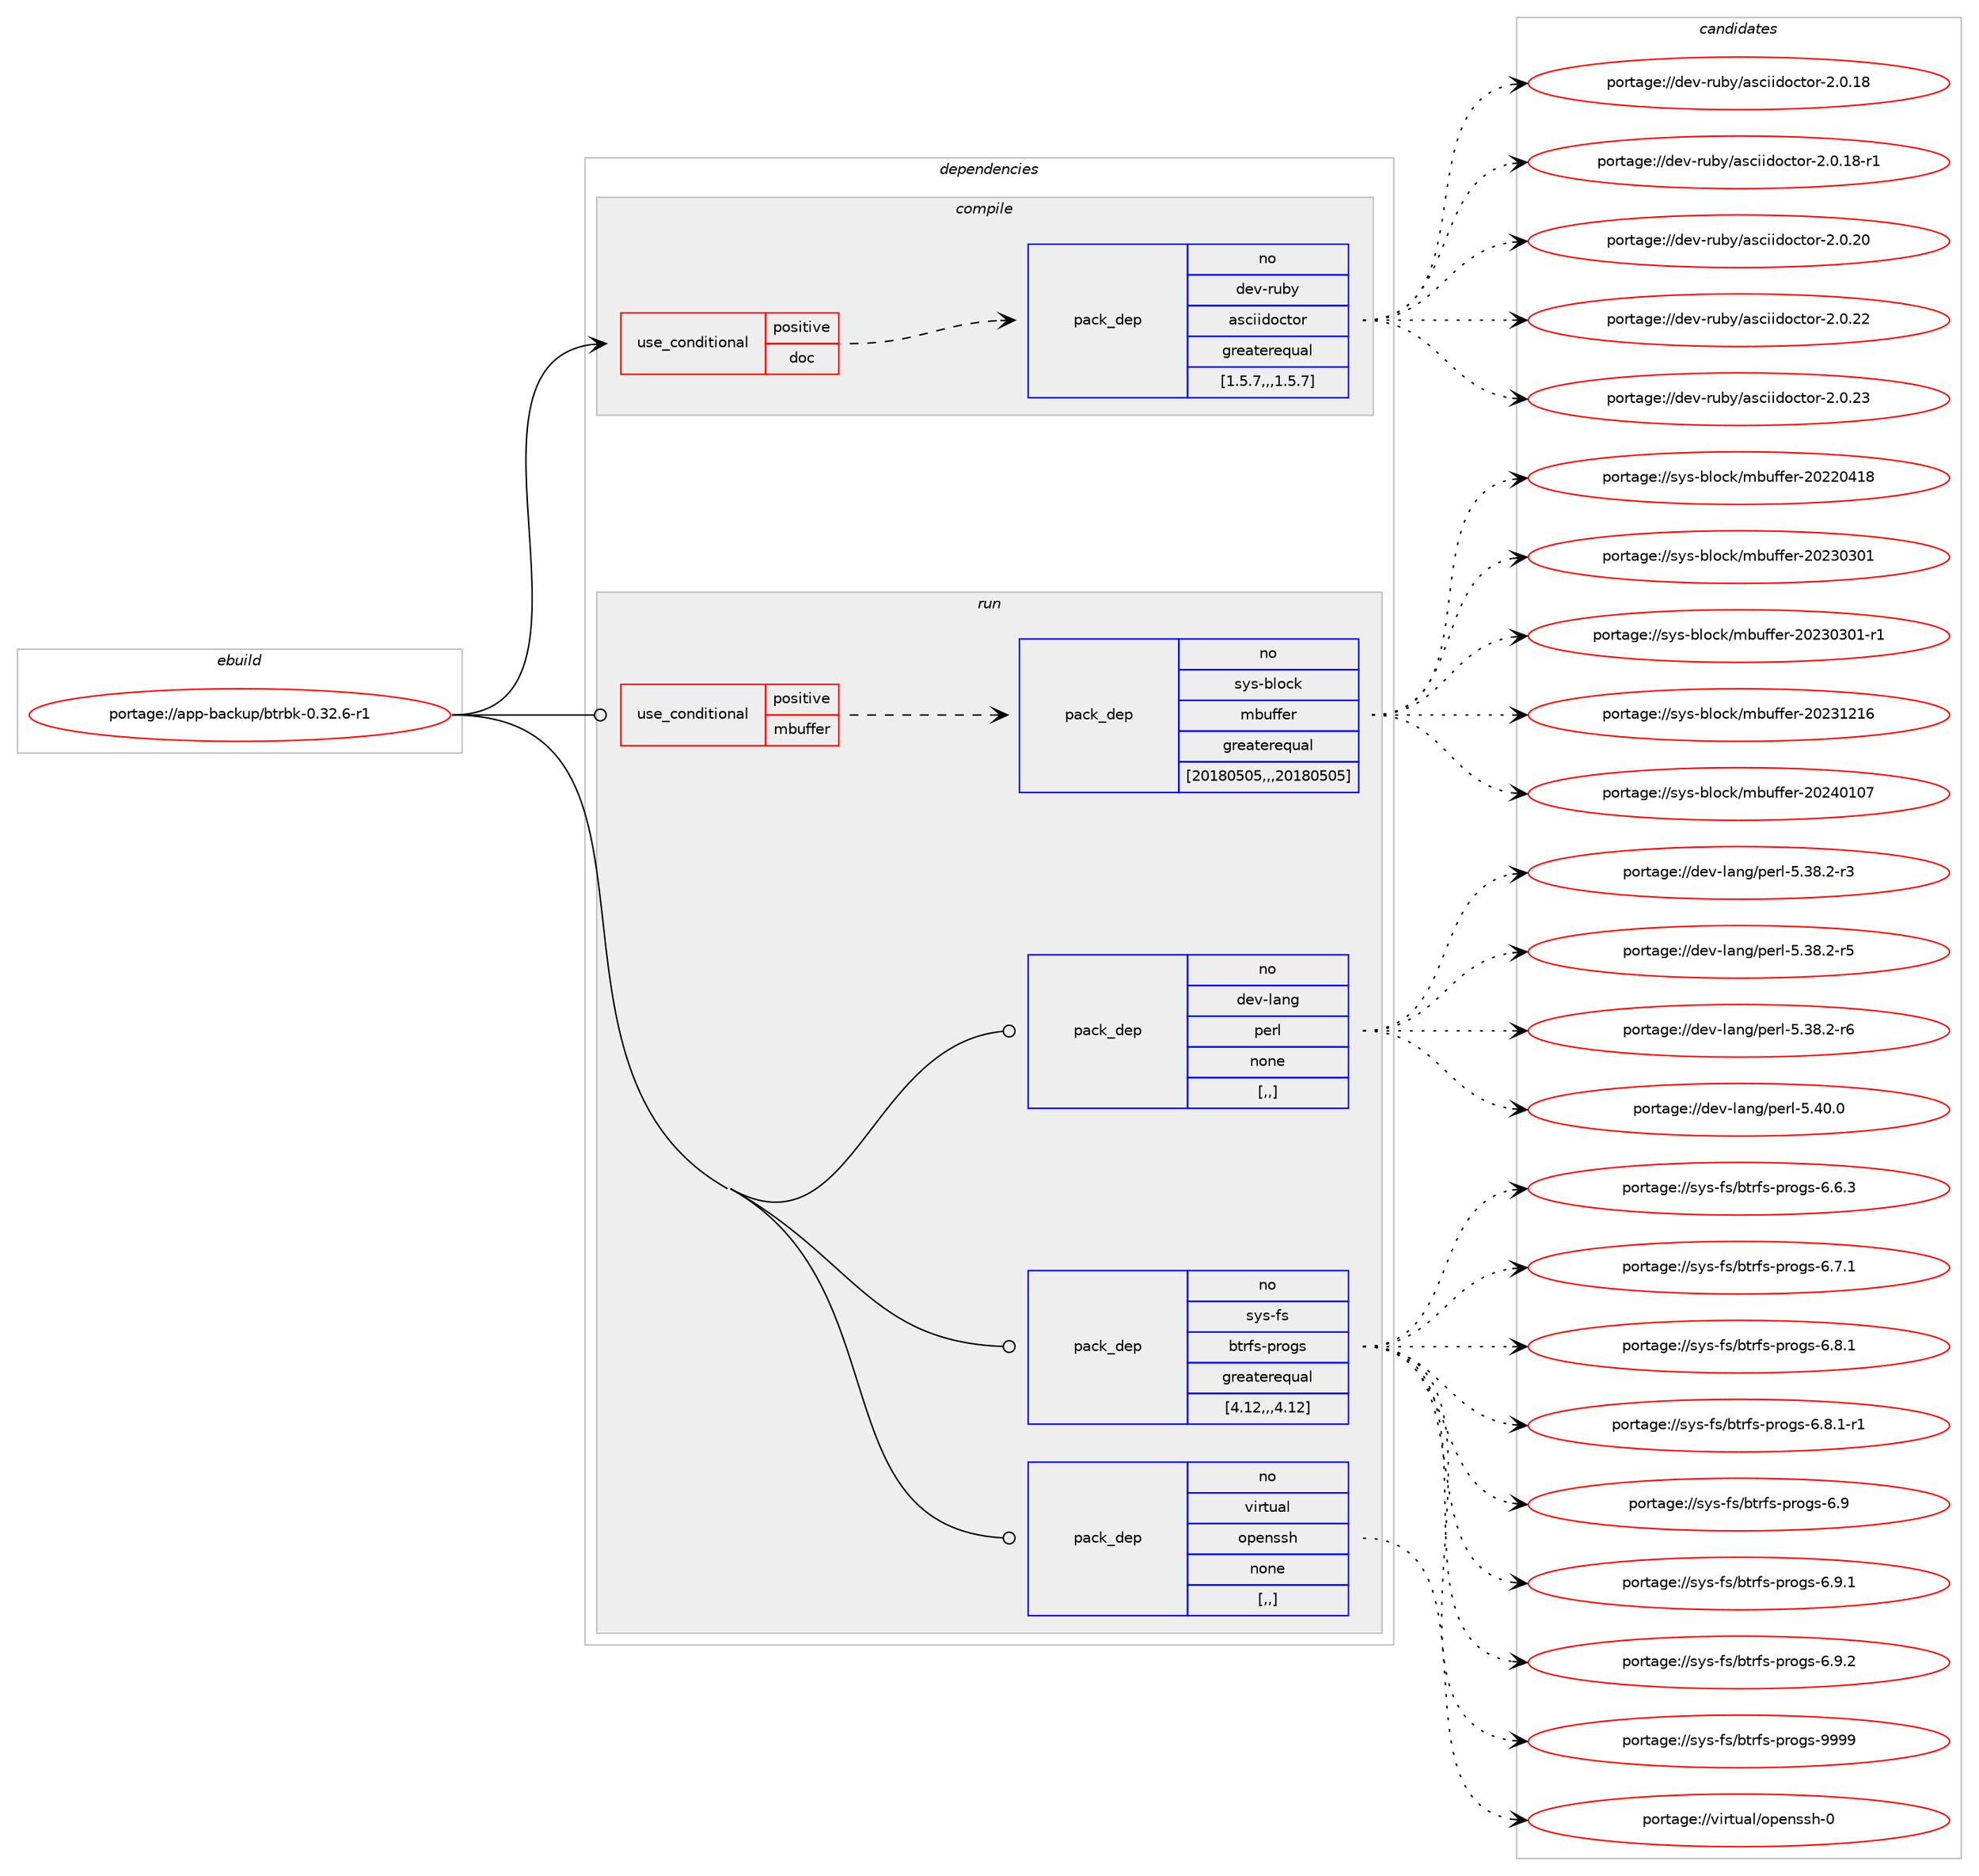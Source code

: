 digraph prolog {

# *************
# Graph options
# *************

newrank=true;
concentrate=true;
compound=true;
graph [rankdir=LR,fontname=Helvetica,fontsize=10,ranksep=1.5];#, ranksep=2.5, nodesep=0.2];
edge  [arrowhead=vee];
node  [fontname=Helvetica,fontsize=10];

# **********
# The ebuild
# **********

subgraph cluster_leftcol {
color=gray;
rank=same;
label=<<i>ebuild</i>>;
id [label="portage://app-backup/btrbk-0.32.6-r1", color=red, width=4, href="../app-backup/btrbk-0.32.6-r1.svg"];
}

# ****************
# The dependencies
# ****************

subgraph cluster_midcol {
color=gray;
label=<<i>dependencies</i>>;
subgraph cluster_compile {
fillcolor="#eeeeee";
style=filled;
label=<<i>compile</i>>;
subgraph cond2522 {
dependency9042 [label=<<TABLE BORDER="0" CELLBORDER="1" CELLSPACING="0" CELLPADDING="4"><TR><TD ROWSPAN="3" CELLPADDING="10">use_conditional</TD></TR><TR><TD>positive</TD></TR><TR><TD>doc</TD></TR></TABLE>>, shape=none, color=red];
subgraph pack6475 {
dependency9043 [label=<<TABLE BORDER="0" CELLBORDER="1" CELLSPACING="0" CELLPADDING="4" WIDTH="220"><TR><TD ROWSPAN="6" CELLPADDING="30">pack_dep</TD></TR><TR><TD WIDTH="110">no</TD></TR><TR><TD>dev-ruby</TD></TR><TR><TD>asciidoctor</TD></TR><TR><TD>greaterequal</TD></TR><TR><TD>[1.5.7,,,1.5.7]</TD></TR></TABLE>>, shape=none, color=blue];
}
dependency9042:e -> dependency9043:w [weight=20,style="dashed",arrowhead="vee"];
}
id:e -> dependency9042:w [weight=20,style="solid",arrowhead="vee"];
}
subgraph cluster_compileandrun {
fillcolor="#eeeeee";
style=filled;
label=<<i>compile and run</i>>;
}
subgraph cluster_run {
fillcolor="#eeeeee";
style=filled;
label=<<i>run</i>>;
subgraph cond2523 {
dependency9044 [label=<<TABLE BORDER="0" CELLBORDER="1" CELLSPACING="0" CELLPADDING="4"><TR><TD ROWSPAN="3" CELLPADDING="10">use_conditional</TD></TR><TR><TD>positive</TD></TR><TR><TD>mbuffer</TD></TR></TABLE>>, shape=none, color=red];
subgraph pack6476 {
dependency9045 [label=<<TABLE BORDER="0" CELLBORDER="1" CELLSPACING="0" CELLPADDING="4" WIDTH="220"><TR><TD ROWSPAN="6" CELLPADDING="30">pack_dep</TD></TR><TR><TD WIDTH="110">no</TD></TR><TR><TD>sys-block</TD></TR><TR><TD>mbuffer</TD></TR><TR><TD>greaterequal</TD></TR><TR><TD>[20180505,,,20180505]</TD></TR></TABLE>>, shape=none, color=blue];
}
dependency9044:e -> dependency9045:w [weight=20,style="dashed",arrowhead="vee"];
}
id:e -> dependency9044:w [weight=20,style="solid",arrowhead="odot"];
subgraph pack6477 {
dependency9046 [label=<<TABLE BORDER="0" CELLBORDER="1" CELLSPACING="0" CELLPADDING="4" WIDTH="220"><TR><TD ROWSPAN="6" CELLPADDING="30">pack_dep</TD></TR><TR><TD WIDTH="110">no</TD></TR><TR><TD>dev-lang</TD></TR><TR><TD>perl</TD></TR><TR><TD>none</TD></TR><TR><TD>[,,]</TD></TR></TABLE>>, shape=none, color=blue];
}
id:e -> dependency9046:w [weight=20,style="solid",arrowhead="odot"];
subgraph pack6478 {
dependency9047 [label=<<TABLE BORDER="0" CELLBORDER="1" CELLSPACING="0" CELLPADDING="4" WIDTH="220"><TR><TD ROWSPAN="6" CELLPADDING="30">pack_dep</TD></TR><TR><TD WIDTH="110">no</TD></TR><TR><TD>sys-fs</TD></TR><TR><TD>btrfs-progs</TD></TR><TR><TD>greaterequal</TD></TR><TR><TD>[4.12,,,4.12]</TD></TR></TABLE>>, shape=none, color=blue];
}
id:e -> dependency9047:w [weight=20,style="solid",arrowhead="odot"];
subgraph pack6479 {
dependency9048 [label=<<TABLE BORDER="0" CELLBORDER="1" CELLSPACING="0" CELLPADDING="4" WIDTH="220"><TR><TD ROWSPAN="6" CELLPADDING="30">pack_dep</TD></TR><TR><TD WIDTH="110">no</TD></TR><TR><TD>virtual</TD></TR><TR><TD>openssh</TD></TR><TR><TD>none</TD></TR><TR><TD>[,,]</TD></TR></TABLE>>, shape=none, color=blue];
}
id:e -> dependency9048:w [weight=20,style="solid",arrowhead="odot"];
}
}

# **************
# The candidates
# **************

subgraph cluster_choices {
rank=same;
color=gray;
label=<<i>candidates</i>>;

subgraph choice6475 {
color=black;
nodesep=1;
choice10010111845114117981214797115991051051001119911611111445504648464956 [label="portage://dev-ruby/asciidoctor-2.0.18", color=red, width=4,href="../dev-ruby/asciidoctor-2.0.18.svg"];
choice100101118451141179812147971159910510510011199116111114455046484649564511449 [label="portage://dev-ruby/asciidoctor-2.0.18-r1", color=red, width=4,href="../dev-ruby/asciidoctor-2.0.18-r1.svg"];
choice10010111845114117981214797115991051051001119911611111445504648465048 [label="portage://dev-ruby/asciidoctor-2.0.20", color=red, width=4,href="../dev-ruby/asciidoctor-2.0.20.svg"];
choice10010111845114117981214797115991051051001119911611111445504648465050 [label="portage://dev-ruby/asciidoctor-2.0.22", color=red, width=4,href="../dev-ruby/asciidoctor-2.0.22.svg"];
choice10010111845114117981214797115991051051001119911611111445504648465051 [label="portage://dev-ruby/asciidoctor-2.0.23", color=red, width=4,href="../dev-ruby/asciidoctor-2.0.23.svg"];
dependency9043:e -> choice10010111845114117981214797115991051051001119911611111445504648464956:w [style=dotted,weight="100"];
dependency9043:e -> choice100101118451141179812147971159910510510011199116111114455046484649564511449:w [style=dotted,weight="100"];
dependency9043:e -> choice10010111845114117981214797115991051051001119911611111445504648465048:w [style=dotted,weight="100"];
dependency9043:e -> choice10010111845114117981214797115991051051001119911611111445504648465050:w [style=dotted,weight="100"];
dependency9043:e -> choice10010111845114117981214797115991051051001119911611111445504648465051:w [style=dotted,weight="100"];
}
subgraph choice6476 {
color=black;
nodesep=1;
choice1151211154598108111991074710998117102102101114455048505048524956 [label="portage://sys-block/mbuffer-20220418", color=red, width=4,href="../sys-block/mbuffer-20220418.svg"];
choice1151211154598108111991074710998117102102101114455048505148514849 [label="portage://sys-block/mbuffer-20230301", color=red, width=4,href="../sys-block/mbuffer-20230301.svg"];
choice11512111545981081119910747109981171021021011144550485051485148494511449 [label="portage://sys-block/mbuffer-20230301-r1", color=red, width=4,href="../sys-block/mbuffer-20230301-r1.svg"];
choice1151211154598108111991074710998117102102101114455048505149504954 [label="portage://sys-block/mbuffer-20231216", color=red, width=4,href="../sys-block/mbuffer-20231216.svg"];
choice1151211154598108111991074710998117102102101114455048505248494855 [label="portage://sys-block/mbuffer-20240107", color=red, width=4,href="../sys-block/mbuffer-20240107.svg"];
dependency9045:e -> choice1151211154598108111991074710998117102102101114455048505048524956:w [style=dotted,weight="100"];
dependency9045:e -> choice1151211154598108111991074710998117102102101114455048505148514849:w [style=dotted,weight="100"];
dependency9045:e -> choice11512111545981081119910747109981171021021011144550485051485148494511449:w [style=dotted,weight="100"];
dependency9045:e -> choice1151211154598108111991074710998117102102101114455048505149504954:w [style=dotted,weight="100"];
dependency9045:e -> choice1151211154598108111991074710998117102102101114455048505248494855:w [style=dotted,weight="100"];
}
subgraph choice6477 {
color=black;
nodesep=1;
choice100101118451089711010347112101114108455346515646504511451 [label="portage://dev-lang/perl-5.38.2-r3", color=red, width=4,href="../dev-lang/perl-5.38.2-r3.svg"];
choice100101118451089711010347112101114108455346515646504511453 [label="portage://dev-lang/perl-5.38.2-r5", color=red, width=4,href="../dev-lang/perl-5.38.2-r5.svg"];
choice100101118451089711010347112101114108455346515646504511454 [label="portage://dev-lang/perl-5.38.2-r6", color=red, width=4,href="../dev-lang/perl-5.38.2-r6.svg"];
choice10010111845108971101034711210111410845534652484648 [label="portage://dev-lang/perl-5.40.0", color=red, width=4,href="../dev-lang/perl-5.40.0.svg"];
dependency9046:e -> choice100101118451089711010347112101114108455346515646504511451:w [style=dotted,weight="100"];
dependency9046:e -> choice100101118451089711010347112101114108455346515646504511453:w [style=dotted,weight="100"];
dependency9046:e -> choice100101118451089711010347112101114108455346515646504511454:w [style=dotted,weight="100"];
dependency9046:e -> choice10010111845108971101034711210111410845534652484648:w [style=dotted,weight="100"];
}
subgraph choice6478 {
color=black;
nodesep=1;
choice11512111545102115479811611410211545112114111103115455446544651 [label="portage://sys-fs/btrfs-progs-6.6.3", color=red, width=4,href="../sys-fs/btrfs-progs-6.6.3.svg"];
choice11512111545102115479811611410211545112114111103115455446554649 [label="portage://sys-fs/btrfs-progs-6.7.1", color=red, width=4,href="../sys-fs/btrfs-progs-6.7.1.svg"];
choice11512111545102115479811611410211545112114111103115455446564649 [label="portage://sys-fs/btrfs-progs-6.8.1", color=red, width=4,href="../sys-fs/btrfs-progs-6.8.1.svg"];
choice115121115451021154798116114102115451121141111031154554465646494511449 [label="portage://sys-fs/btrfs-progs-6.8.1-r1", color=red, width=4,href="../sys-fs/btrfs-progs-6.8.1-r1.svg"];
choice1151211154510211547981161141021154511211411110311545544657 [label="portage://sys-fs/btrfs-progs-6.9", color=red, width=4,href="../sys-fs/btrfs-progs-6.9.svg"];
choice11512111545102115479811611410211545112114111103115455446574649 [label="portage://sys-fs/btrfs-progs-6.9.1", color=red, width=4,href="../sys-fs/btrfs-progs-6.9.1.svg"];
choice11512111545102115479811611410211545112114111103115455446574650 [label="portage://sys-fs/btrfs-progs-6.9.2", color=red, width=4,href="../sys-fs/btrfs-progs-6.9.2.svg"];
choice115121115451021154798116114102115451121141111031154557575757 [label="portage://sys-fs/btrfs-progs-9999", color=red, width=4,href="../sys-fs/btrfs-progs-9999.svg"];
dependency9047:e -> choice11512111545102115479811611410211545112114111103115455446544651:w [style=dotted,weight="100"];
dependency9047:e -> choice11512111545102115479811611410211545112114111103115455446554649:w [style=dotted,weight="100"];
dependency9047:e -> choice11512111545102115479811611410211545112114111103115455446564649:w [style=dotted,weight="100"];
dependency9047:e -> choice115121115451021154798116114102115451121141111031154554465646494511449:w [style=dotted,weight="100"];
dependency9047:e -> choice1151211154510211547981161141021154511211411110311545544657:w [style=dotted,weight="100"];
dependency9047:e -> choice11512111545102115479811611410211545112114111103115455446574649:w [style=dotted,weight="100"];
dependency9047:e -> choice11512111545102115479811611410211545112114111103115455446574650:w [style=dotted,weight="100"];
dependency9047:e -> choice115121115451021154798116114102115451121141111031154557575757:w [style=dotted,weight="100"];
}
subgraph choice6479 {
color=black;
nodesep=1;
choice11810511411611797108471111121011101151151044548 [label="portage://virtual/openssh-0", color=red, width=4,href="../virtual/openssh-0.svg"];
dependency9048:e -> choice11810511411611797108471111121011101151151044548:w [style=dotted,weight="100"];
}
}

}
